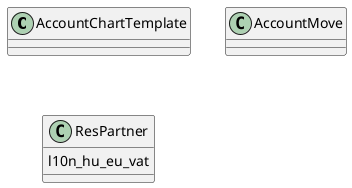 @startuml classes_l10n_hu
set namespaceSeparator none
class "AccountChartTemplate" as odoo_src.odoo.addons.l10n_hu.models.template_hu.AccountChartTemplate {
}
class "AccountMove" as odoo_src.odoo.addons.l10n_hu.models.account_move.AccountMove {
}
class "ResPartner" as odoo_src.odoo.addons.l10n_hu.models.res_partner.ResPartner {
  l10n_hu_eu_vat
}
@enduml
